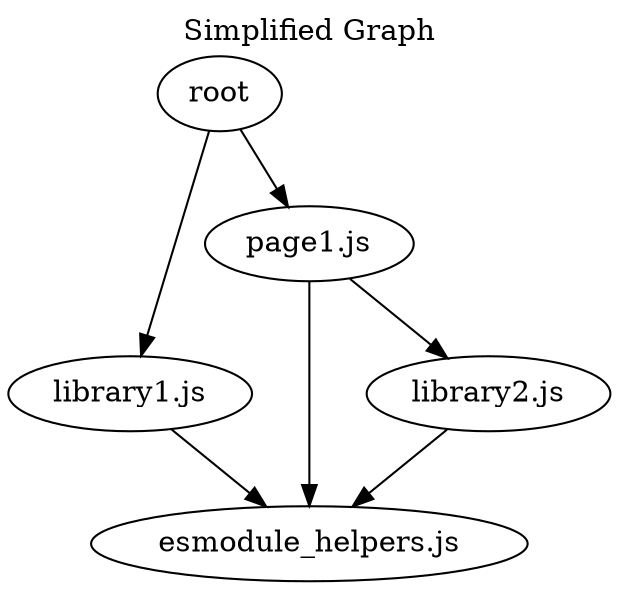 digraph simplified_graph {
  labelloc="t";
  label="Simplified Graph";

  "root";
  "root" -> "library1.js";
  "root" -> "page1.js";
  "esmodule_helpers.js";
  "library1.js";
  "library2.js";
  "page1.js";

  "library1.js" -> "esmodule_helpers.js";
  "library2.js" -> "esmodule_helpers.js";
  "page1.js" -> "esmodule_helpers.js";
  "page1.js" -> "library2.js";
}